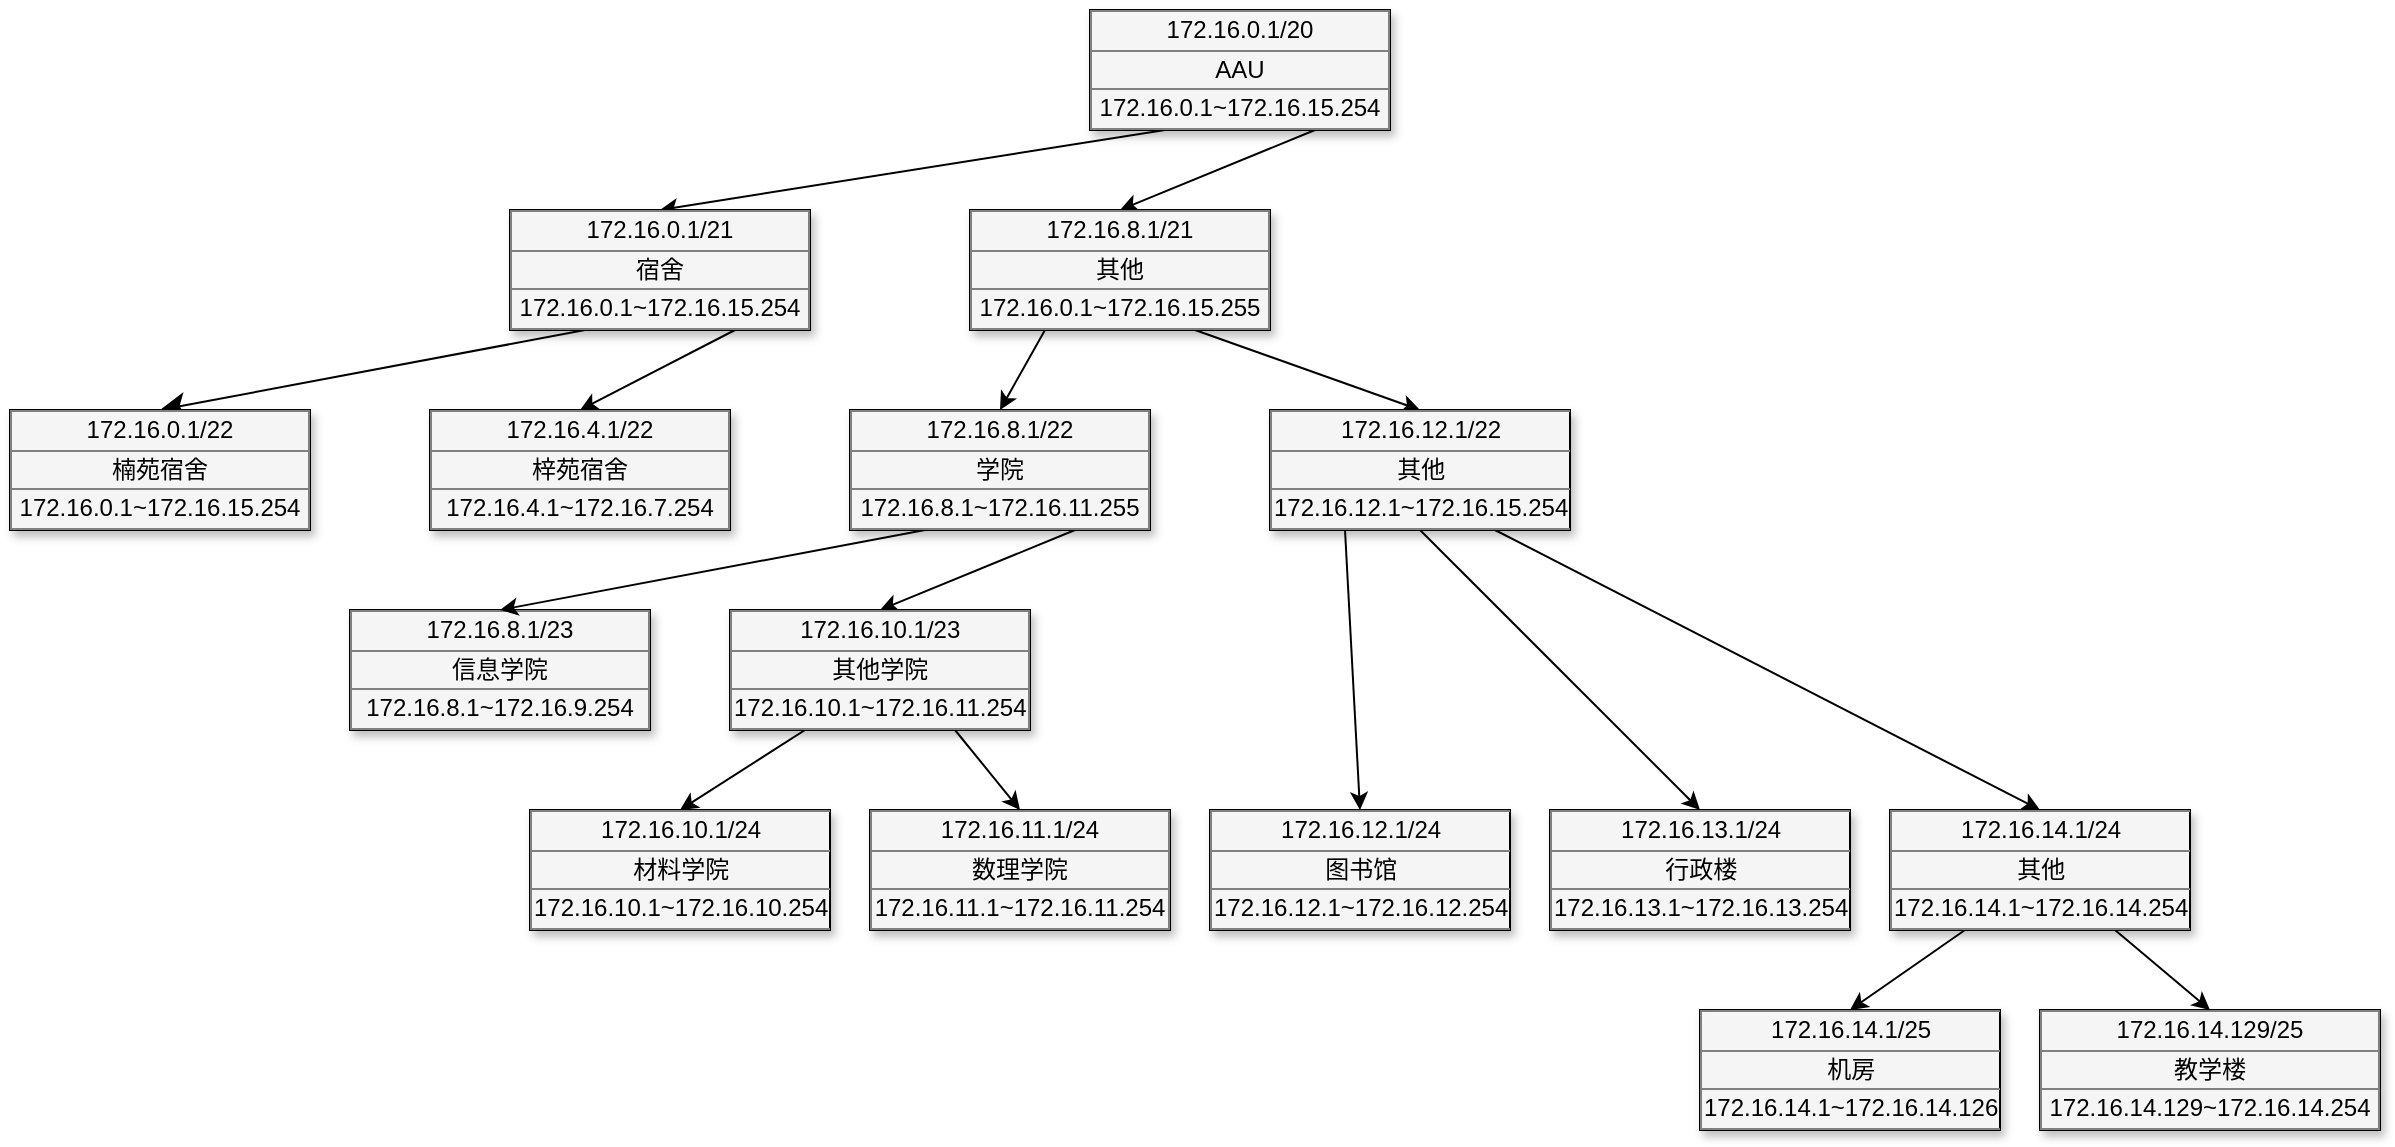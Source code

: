 <mxfile version="20.2.3" type="device"><diagram name="Page-1" id="9c096ad6-e400-ecc8-3e38-643d2caac077"><mxGraphModel dx="800" dy="688" grid="1" gridSize="10" guides="1" tooltips="1" connect="1" arrows="1" fold="1" page="1" pageScale="1.5" pageWidth="1169" pageHeight="826" background="none" math="0" shadow="0"><root><mxCell id="0" style=";html=1;"/><mxCell id="1" style=";html=1;" parent="0"/><mxCell id="3cfceab9cabfe5b9-37" style="edgeStyle=none;curved=1;html=1;startSize=10;endArrow=classic;endFill=1;endSize=10;strokeWidth=1;fontSize=12;exitX=0.25;exitY=1;exitDx=0;exitDy=0;entryX=0.5;entryY=0;entryDx=0;entryDy=0;" parent="1" source="S6mdcK5puf6rzuW5vjpa-7" target="S6mdcK5puf6rzuW5vjpa-3" edge="1"><mxGeometry relative="1" as="geometry"><mxPoint x="760" y="240" as="sourcePoint"/><mxPoint x="430.461" y="540" as="targetPoint"/></mxGeometry></mxCell><mxCell id="S6mdcK5puf6rzuW5vjpa-4" style="rounded=0;orthogonalLoop=1;jettySize=auto;html=1;exitX=0.75;exitY=1;exitDx=0;exitDy=0;entryX=0.5;entryY=0;entryDx=0;entryDy=0;" edge="1" parent="1" source="S6mdcK5puf6rzuW5vjpa-7" target="S6mdcK5puf6rzuW5vjpa-5"><mxGeometry relative="1" as="geometry"><mxPoint x="765.333" y="420" as="targetPoint"/></mxGeometry></mxCell><mxCell id="S6mdcK5puf6rzuW5vjpa-6" style="edgeStyle=none;rounded=0;orthogonalLoop=1;jettySize=auto;html=1;exitX=0.25;exitY=1;exitDx=0;exitDy=0;entryX=0.5;entryY=0;entryDx=0;entryDy=0;" edge="1" parent="1" source="30e23a8a0b95c500-1" target="S6mdcK5puf6rzuW5vjpa-7"><mxGeometry relative="1" as="geometry"><mxPoint x="1120" y="340" as="targetPoint"/></mxGeometry></mxCell><mxCell id="S6mdcK5puf6rzuW5vjpa-9" style="edgeStyle=none;rounded=0;orthogonalLoop=1;jettySize=auto;html=1;exitX=0.75;exitY=1;exitDx=0;exitDy=0;entryX=0.5;entryY=0;entryDx=0;entryDy=0;" edge="1" parent="1" source="30e23a8a0b95c500-1" target="S6mdcK5puf6rzuW5vjpa-8"><mxGeometry relative="1" as="geometry"/></mxCell><mxCell id="30e23a8a0b95c500-1" value="&lt;table border=&quot;1&quot; width=&quot;100%&quot; style=&quot;width: 100% ; height: 100% ; border-collapse: collapse&quot;&gt;&lt;tbody&gt;&lt;tr&gt;&lt;td colspan=&quot;2&quot; align=&quot;center&quot;&gt;&lt;font style=&quot;font-size: 12px;&quot;&gt;172.16.0.1/20&lt;/font&gt;&lt;/td&gt;&lt;/tr&gt;&lt;tr&gt;&lt;td align=&quot;center&quot;&gt;AAU&lt;/td&gt;&lt;/tr&gt;&lt;tr&gt;&lt;td align=&quot;center&quot;&gt;&lt;font style=&quot;font-size: 12px;&quot;&gt;172.16.0.1~172.16.15.254&lt;/font&gt;&lt;/td&gt;&lt;/tr&gt;&lt;/tbody&gt;&lt;/table&gt;" style="text;html=1;strokeColor=#000000;fillColor=#f5f5f5;overflow=fill;rounded=0;shadow=1;fontSize=12;align=center;" parent="1" vertex="1"><mxGeometry x="840" y="140" width="150" height="60" as="geometry"/></mxCell><mxCell id="S6mdcK5puf6rzuW5vjpa-3" value="&lt;table border=&quot;1&quot; width=&quot;100%&quot; style=&quot;width: 100% ; height: 100% ; border-collapse: collapse&quot;&gt;&lt;tbody&gt;&lt;tr&gt;&lt;td colspan=&quot;2&quot; align=&quot;center&quot;&gt;&lt;font style=&quot;font-size: 12px;&quot;&gt;172.16.0.1/22&lt;/font&gt;&lt;/td&gt;&lt;/tr&gt;&lt;tr&gt;&lt;td align=&quot;center&quot;&gt;楠苑宿舍&lt;/td&gt;&lt;/tr&gt;&lt;tr&gt;&lt;td align=&quot;center&quot;&gt;&lt;font style=&quot;font-size: 12px;&quot;&gt;172.16.0.1~172.16.15.254&lt;/font&gt;&lt;/td&gt;&lt;/tr&gt;&lt;/tbody&gt;&lt;/table&gt;" style="text;html=1;strokeColor=#000000;fillColor=#f5f5f5;overflow=fill;rounded=0;shadow=1;fontSize=12;align=center;" vertex="1" parent="1"><mxGeometry x="300" y="340" width="150" height="60" as="geometry"/></mxCell><mxCell id="S6mdcK5puf6rzuW5vjpa-5" value="&lt;table border=&quot;1&quot; width=&quot;100%&quot; style=&quot;width: 100% ; height: 100% ; border-collapse: collapse&quot;&gt;&lt;tbody&gt;&lt;tr&gt;&lt;td colspan=&quot;2&quot; align=&quot;center&quot;&gt;&lt;font style=&quot;font-size: 12px;&quot;&gt;172.16.4.1/22&lt;/font&gt;&lt;/td&gt;&lt;/tr&gt;&lt;tr&gt;&lt;td align=&quot;center&quot;&gt;梓苑宿舍&lt;/td&gt;&lt;/tr&gt;&lt;tr&gt;&lt;td align=&quot;center&quot;&gt;&lt;font style=&quot;font-size: 12px;&quot;&gt;172.16.4.1~172.16.7.254&lt;/font&gt;&lt;/td&gt;&lt;/tr&gt;&lt;/tbody&gt;&lt;/table&gt;" style="text;html=1;strokeColor=#000000;fillColor=#f5f5f5;overflow=fill;rounded=0;shadow=1;fontSize=12;align=center;" vertex="1" parent="1"><mxGeometry x="510" y="340" width="150" height="60" as="geometry"/></mxCell><mxCell id="S6mdcK5puf6rzuW5vjpa-7" value="&lt;table border=&quot;1&quot; width=&quot;100%&quot; style=&quot;width: 100% ; height: 100% ; border-collapse: collapse&quot;&gt;&lt;tbody&gt;&lt;tr&gt;&lt;td colspan=&quot;2&quot; align=&quot;center&quot;&gt;&lt;font style=&quot;font-size: 12px;&quot;&gt;172.16.0.1/21&lt;/font&gt;&lt;/td&gt;&lt;/tr&gt;&lt;tr&gt;&lt;td align=&quot;center&quot;&gt;宿舍&lt;/td&gt;&lt;/tr&gt;&lt;tr&gt;&lt;td align=&quot;center&quot;&gt;&lt;font style=&quot;font-size: 12px;&quot;&gt;172.16.0.1~172.16.15.254&lt;/font&gt;&lt;/td&gt;&lt;/tr&gt;&lt;/tbody&gt;&lt;/table&gt;" style="text;html=1;strokeColor=#000000;fillColor=#f5f5f5;overflow=fill;rounded=0;shadow=1;fontSize=12;align=center;" vertex="1" parent="1"><mxGeometry x="550" y="240" width="150" height="60" as="geometry"/></mxCell><mxCell id="S6mdcK5puf6rzuW5vjpa-12" style="edgeStyle=none;rounded=0;orthogonalLoop=1;jettySize=auto;html=1;exitX=0.25;exitY=1;exitDx=0;exitDy=0;entryX=0.5;entryY=0;entryDx=0;entryDy=0;" edge="1" parent="1" source="S6mdcK5puf6rzuW5vjpa-8" target="S6mdcK5puf6rzuW5vjpa-11"><mxGeometry relative="1" as="geometry"/></mxCell><mxCell id="S6mdcK5puf6rzuW5vjpa-22" style="edgeStyle=none;rounded=0;orthogonalLoop=1;jettySize=auto;html=1;exitX=0.75;exitY=1;exitDx=0;exitDy=0;entryX=0.5;entryY=0;entryDx=0;entryDy=0;" edge="1" parent="1" source="S6mdcK5puf6rzuW5vjpa-8" target="S6mdcK5puf6rzuW5vjpa-21"><mxGeometry relative="1" as="geometry"/></mxCell><mxCell id="S6mdcK5puf6rzuW5vjpa-8" value="&lt;table border=&quot;1&quot; width=&quot;100%&quot; style=&quot;width: 100% ; height: 100% ; border-collapse: collapse&quot;&gt;&lt;tbody&gt;&lt;tr&gt;&lt;td colspan=&quot;2&quot; align=&quot;center&quot;&gt;&lt;font style=&quot;font-size: 12px;&quot;&gt;172.16.8.1/21&lt;/font&gt;&lt;/td&gt;&lt;/tr&gt;&lt;tr&gt;&lt;td align=&quot;center&quot;&gt;其他&lt;/td&gt;&lt;/tr&gt;&lt;tr&gt;&lt;td align=&quot;center&quot;&gt;&lt;font style=&quot;font-size: 12px;&quot;&gt;172.16.0.1~172.16.15.255&lt;/font&gt;&lt;/td&gt;&lt;/tr&gt;&lt;/tbody&gt;&lt;/table&gt;" style="text;html=1;strokeColor=#000000;fillColor=#f5f5f5;overflow=fill;rounded=0;shadow=1;fontSize=12;align=center;" vertex="1" parent="1"><mxGeometry x="780" y="240" width="150" height="60" as="geometry"/></mxCell><mxCell id="S6mdcK5puf6rzuW5vjpa-10" value="&lt;table border=&quot;1&quot; width=&quot;100%&quot; style=&quot;width: 100% ; height: 100% ; border-collapse: collapse&quot;&gt;&lt;tbody&gt;&lt;tr&gt;&lt;td colspan=&quot;2&quot; align=&quot;center&quot;&gt;&lt;font style=&quot;font-size: 12px;&quot;&gt;172.16.8.1/23&lt;/font&gt;&lt;/td&gt;&lt;/tr&gt;&lt;tr&gt;&lt;td align=&quot;center&quot;&gt;信息学院&lt;/td&gt;&lt;/tr&gt;&lt;tr&gt;&lt;td align=&quot;center&quot;&gt;&lt;font style=&quot;font-size: 12px;&quot;&gt;172.16.8.1~172.16.9.254&lt;/font&gt;&lt;/td&gt;&lt;/tr&gt;&lt;/tbody&gt;&lt;/table&gt;" style="text;html=1;strokeColor=#000000;fillColor=#f5f5f5;overflow=fill;rounded=0;shadow=1;fontSize=12;align=center;" vertex="1" parent="1"><mxGeometry x="470" y="440" width="150" height="60" as="geometry"/></mxCell><mxCell id="S6mdcK5puf6rzuW5vjpa-13" style="edgeStyle=none;rounded=0;orthogonalLoop=1;jettySize=auto;html=1;exitX=0.25;exitY=1;exitDx=0;exitDy=0;entryX=0.5;entryY=0;entryDx=0;entryDy=0;" edge="1" parent="1" source="S6mdcK5puf6rzuW5vjpa-11" target="S6mdcK5puf6rzuW5vjpa-10"><mxGeometry relative="1" as="geometry"/></mxCell><mxCell id="S6mdcK5puf6rzuW5vjpa-16" style="edgeStyle=none;rounded=0;orthogonalLoop=1;jettySize=auto;html=1;exitX=0.75;exitY=1;exitDx=0;exitDy=0;entryX=0.5;entryY=0;entryDx=0;entryDy=0;" edge="1" parent="1" source="S6mdcK5puf6rzuW5vjpa-11" target="S6mdcK5puf6rzuW5vjpa-15"><mxGeometry relative="1" as="geometry"/></mxCell><mxCell id="S6mdcK5puf6rzuW5vjpa-11" value="&lt;table border=&quot;1&quot; width=&quot;100%&quot; style=&quot;width: 100% ; height: 100% ; border-collapse: collapse&quot;&gt;&lt;tbody&gt;&lt;tr&gt;&lt;td colspan=&quot;2&quot; align=&quot;center&quot;&gt;&lt;font style=&quot;font-size: 12px;&quot;&gt;172.16.8.1/22&lt;/font&gt;&lt;/td&gt;&lt;/tr&gt;&lt;tr&gt;&lt;td align=&quot;center&quot;&gt;学院&lt;/td&gt;&lt;/tr&gt;&lt;tr&gt;&lt;td align=&quot;center&quot;&gt;&lt;font style=&quot;font-size: 12px;&quot;&gt;172.16.8.1~172.16.11.255&lt;/font&gt;&lt;/td&gt;&lt;/tr&gt;&lt;/tbody&gt;&lt;/table&gt;" style="text;html=1;strokeColor=#000000;fillColor=#f5f5f5;overflow=fill;rounded=0;shadow=1;fontSize=12;align=center;" vertex="1" parent="1"><mxGeometry x="720" y="340" width="150" height="60" as="geometry"/></mxCell><mxCell id="S6mdcK5puf6rzuW5vjpa-17" style="edgeStyle=none;rounded=0;orthogonalLoop=1;jettySize=auto;html=1;exitX=0.25;exitY=1;exitDx=0;exitDy=0;entryX=0.5;entryY=0;entryDx=0;entryDy=0;" edge="1" parent="1" source="S6mdcK5puf6rzuW5vjpa-15" target="S6mdcK5puf6rzuW5vjpa-18"><mxGeometry relative="1" as="geometry"><mxPoint x="1025" y="630" as="targetPoint"/></mxGeometry></mxCell><mxCell id="S6mdcK5puf6rzuW5vjpa-20" style="edgeStyle=none;rounded=0;orthogonalLoop=1;jettySize=auto;html=1;exitX=0.75;exitY=1;exitDx=0;exitDy=0;entryX=0.5;entryY=0;entryDx=0;entryDy=0;" edge="1" parent="1" source="S6mdcK5puf6rzuW5vjpa-15" target="S6mdcK5puf6rzuW5vjpa-19"><mxGeometry relative="1" as="geometry"/></mxCell><mxCell id="S6mdcK5puf6rzuW5vjpa-15" value="&lt;table border=&quot;1&quot; width=&quot;100%&quot; style=&quot;width: 100% ; height: 100% ; border-collapse: collapse&quot;&gt;&lt;tbody&gt;&lt;tr&gt;&lt;td colspan=&quot;2&quot; align=&quot;center&quot;&gt;&lt;font style=&quot;font-size: 12px;&quot;&gt;172.16.10.1/23&lt;/font&gt;&lt;/td&gt;&lt;/tr&gt;&lt;tr&gt;&lt;td align=&quot;center&quot;&gt;其他学院&lt;/td&gt;&lt;/tr&gt;&lt;tr&gt;&lt;td align=&quot;center&quot;&gt;&lt;font style=&quot;font-size: 12px;&quot;&gt;172.16.10.1~172.16.11.254&lt;/font&gt;&lt;/td&gt;&lt;/tr&gt;&lt;/tbody&gt;&lt;/table&gt;" style="text;html=1;strokeColor=#000000;fillColor=#f5f5f5;overflow=fill;rounded=0;shadow=1;fontSize=12;align=center;" vertex="1" parent="1"><mxGeometry x="660" y="440" width="150" height="60" as="geometry"/></mxCell><mxCell id="S6mdcK5puf6rzuW5vjpa-18" value="&lt;table border=&quot;1&quot; width=&quot;100%&quot; style=&quot;width: 100% ; height: 100% ; border-collapse: collapse&quot;&gt;&lt;tbody&gt;&lt;tr&gt;&lt;td colspan=&quot;2&quot; align=&quot;center&quot;&gt;&lt;font style=&quot;font-size: 12px;&quot;&gt;172.16.10.1/24&lt;/font&gt;&lt;/td&gt;&lt;/tr&gt;&lt;tr&gt;&lt;td align=&quot;center&quot;&gt;材料学院&lt;/td&gt;&lt;/tr&gt;&lt;tr&gt;&lt;td align=&quot;center&quot;&gt;&lt;font style=&quot;font-size: 12px;&quot;&gt;172.16.10.1~172.16.10.254&lt;/font&gt;&lt;/td&gt;&lt;/tr&gt;&lt;/tbody&gt;&lt;/table&gt;" style="text;html=1;strokeColor=#000000;fillColor=#f5f5f5;overflow=fill;rounded=0;shadow=1;fontSize=12;align=center;" vertex="1" parent="1"><mxGeometry x="560" y="540" width="150" height="60" as="geometry"/></mxCell><mxCell id="S6mdcK5puf6rzuW5vjpa-19" value="&lt;table border=&quot;1&quot; width=&quot;100%&quot; style=&quot;width: 100% ; height: 100% ; border-collapse: collapse&quot;&gt;&lt;tbody&gt;&lt;tr&gt;&lt;td colspan=&quot;2&quot; align=&quot;center&quot;&gt;&lt;font style=&quot;font-size: 12px;&quot;&gt;172.16.11.1/24&lt;/font&gt;&lt;/td&gt;&lt;/tr&gt;&lt;tr&gt;&lt;td align=&quot;center&quot;&gt;数理学院&lt;/td&gt;&lt;/tr&gt;&lt;tr&gt;&lt;td align=&quot;center&quot;&gt;&lt;font style=&quot;font-size: 12px;&quot;&gt;172.16.11.1~172.16.11.254&lt;/font&gt;&lt;/td&gt;&lt;/tr&gt;&lt;/tbody&gt;&lt;/table&gt;" style="text;html=1;strokeColor=#000000;fillColor=#f5f5f5;overflow=fill;rounded=0;shadow=1;fontSize=12;align=center;" vertex="1" parent="1"><mxGeometry x="730" y="540" width="150" height="60" as="geometry"/></mxCell><mxCell id="S6mdcK5puf6rzuW5vjpa-23" style="edgeStyle=none;rounded=0;orthogonalLoop=1;jettySize=auto;html=1;exitX=0.5;exitY=1;exitDx=0;exitDy=0;entryX=0.5;entryY=0;entryDx=0;entryDy=0;" edge="1" parent="1" source="S6mdcK5puf6rzuW5vjpa-21" target="S6mdcK5puf6rzuW5vjpa-24"><mxGeometry relative="1" as="geometry"><mxPoint x="1400" y="540" as="targetPoint"/></mxGeometry></mxCell><mxCell id="S6mdcK5puf6rzuW5vjpa-25" style="edgeStyle=none;rounded=0;orthogonalLoop=1;jettySize=auto;html=1;exitX=0.25;exitY=1;exitDx=0;exitDy=0;entryX=0.5;entryY=0;entryDx=0;entryDy=0;" edge="1" parent="1" source="S6mdcK5puf6rzuW5vjpa-21" target="S6mdcK5puf6rzuW5vjpa-26"><mxGeometry relative="1" as="geometry"><mxPoint x="1240" y="540" as="targetPoint"/></mxGeometry></mxCell><mxCell id="S6mdcK5puf6rzuW5vjpa-27" style="edgeStyle=none;rounded=0;orthogonalLoop=1;jettySize=auto;html=1;exitX=0.75;exitY=1;exitDx=0;exitDy=0;entryX=0.5;entryY=0;entryDx=0;entryDy=0;" edge="1" parent="1" source="S6mdcK5puf6rzuW5vjpa-21" target="S6mdcK5puf6rzuW5vjpa-28"><mxGeometry relative="1" as="geometry"><mxPoint x="1590" y="540" as="targetPoint"/></mxGeometry></mxCell><mxCell id="S6mdcK5puf6rzuW5vjpa-21" value="&lt;table border=&quot;1&quot; width=&quot;100%&quot; style=&quot;width: 100% ; height: 100% ; border-collapse: collapse&quot;&gt;&lt;tbody&gt;&lt;tr&gt;&lt;td colspan=&quot;2&quot; align=&quot;center&quot;&gt;&lt;font style=&quot;font-size: 12px;&quot;&gt;172.16.12.1/22&lt;/font&gt;&lt;/td&gt;&lt;/tr&gt;&lt;tr&gt;&lt;td align=&quot;center&quot;&gt;其他&lt;/td&gt;&lt;/tr&gt;&lt;tr&gt;&lt;td align=&quot;center&quot;&gt;&lt;font style=&quot;font-size: 12px;&quot;&gt;172.16.12.1~172.16.15.254&lt;/font&gt;&lt;/td&gt;&lt;/tr&gt;&lt;/tbody&gt;&lt;/table&gt;" style="text;html=1;strokeColor=#000000;fillColor=#f5f5f5;overflow=fill;rounded=0;shadow=1;fontSize=12;align=center;" vertex="1" parent="1"><mxGeometry x="930" y="340" width="150" height="60" as="geometry"/></mxCell><mxCell id="S6mdcK5puf6rzuW5vjpa-24" value="&lt;table border=&quot;1&quot; width=&quot;100%&quot; style=&quot;width: 100% ; height: 100% ; border-collapse: collapse&quot;&gt;&lt;tbody&gt;&lt;tr&gt;&lt;td colspan=&quot;2&quot; align=&quot;center&quot;&gt;&lt;font style=&quot;font-size: 12px;&quot;&gt;172.16.13.1/24&lt;/font&gt;&lt;/td&gt;&lt;/tr&gt;&lt;tr&gt;&lt;td align=&quot;center&quot;&gt;行政楼&lt;/td&gt;&lt;/tr&gt;&lt;tr&gt;&lt;td align=&quot;center&quot;&gt;&lt;font style=&quot;font-size: 12px;&quot;&gt;172.16.13.1~172.16.13.254&lt;/font&gt;&lt;/td&gt;&lt;/tr&gt;&lt;/tbody&gt;&lt;/table&gt;" style="text;html=1;strokeColor=#000000;fillColor=#f5f5f5;overflow=fill;rounded=0;shadow=1;fontSize=12;align=center;" vertex="1" parent="1"><mxGeometry x="1070" y="540" width="150" height="60" as="geometry"/></mxCell><mxCell id="S6mdcK5puf6rzuW5vjpa-26" value="&lt;table border=&quot;1&quot; width=&quot;100%&quot; style=&quot;width: 100% ; height: 100% ; border-collapse: collapse&quot;&gt;&lt;tbody&gt;&lt;tr&gt;&lt;td colspan=&quot;2&quot; align=&quot;center&quot;&gt;&lt;font style=&quot;font-size: 12px;&quot;&gt;172.16.12.1/24&lt;/font&gt;&lt;/td&gt;&lt;/tr&gt;&lt;tr&gt;&lt;td align=&quot;center&quot;&gt;图书馆&lt;/td&gt;&lt;/tr&gt;&lt;tr&gt;&lt;td align=&quot;center&quot;&gt;&lt;font style=&quot;font-size: 12px;&quot;&gt;172.16.12.1~172.16.12.254&lt;/font&gt;&lt;/td&gt;&lt;/tr&gt;&lt;/tbody&gt;&lt;/table&gt;" style="text;html=1;strokeColor=#000000;fillColor=#f5f5f5;overflow=fill;rounded=0;shadow=1;fontSize=12;align=center;" vertex="1" parent="1"><mxGeometry x="900" y="540" width="150" height="60" as="geometry"/></mxCell><mxCell id="S6mdcK5puf6rzuW5vjpa-29" style="edgeStyle=none;rounded=0;orthogonalLoop=1;jettySize=auto;html=1;exitX=0.25;exitY=1;exitDx=0;exitDy=0;entryX=0.5;entryY=0;entryDx=0;entryDy=0;" edge="1" parent="1" source="S6mdcK5puf6rzuW5vjpa-28" target="S6mdcK5puf6rzuW5vjpa-30"><mxGeometry relative="1" as="geometry"><mxPoint x="1225" y="640" as="targetPoint"/></mxGeometry></mxCell><mxCell id="S6mdcK5puf6rzuW5vjpa-32" style="edgeStyle=none;rounded=0;orthogonalLoop=1;jettySize=auto;html=1;exitX=0.75;exitY=1;exitDx=0;exitDy=0;entryX=0.5;entryY=0;entryDx=0;entryDy=0;" edge="1" parent="1" source="S6mdcK5puf6rzuW5vjpa-28" target="S6mdcK5puf6rzuW5vjpa-31"><mxGeometry relative="1" as="geometry"><mxPoint x="1405" y="640" as="targetPoint"/></mxGeometry></mxCell><mxCell id="S6mdcK5puf6rzuW5vjpa-28" value="&lt;table border=&quot;1&quot; width=&quot;100%&quot; style=&quot;width: 100% ; height: 100% ; border-collapse: collapse&quot;&gt;&lt;tbody&gt;&lt;tr&gt;&lt;td colspan=&quot;2&quot; align=&quot;center&quot;&gt;&lt;font style=&quot;font-size: 12px;&quot;&gt;172.16.14.1/24&lt;/font&gt;&lt;/td&gt;&lt;/tr&gt;&lt;tr&gt;&lt;td align=&quot;center&quot;&gt;其他&lt;/td&gt;&lt;/tr&gt;&lt;tr&gt;&lt;td align=&quot;center&quot;&gt;&lt;font style=&quot;font-size: 12px;&quot;&gt;172.16.14.1~172.16.14.254&lt;/font&gt;&lt;/td&gt;&lt;/tr&gt;&lt;/tbody&gt;&lt;/table&gt;" style="text;html=1;strokeColor=#000000;fillColor=#f5f5f5;overflow=fill;rounded=0;shadow=1;fontSize=12;align=center;" vertex="1" parent="1"><mxGeometry x="1240" y="540" width="150" height="60" as="geometry"/></mxCell><mxCell id="S6mdcK5puf6rzuW5vjpa-30" value="&lt;table border=&quot;1&quot; width=&quot;100%&quot; style=&quot;width: 100% ; height: 100% ; border-collapse: collapse&quot;&gt;&lt;tbody&gt;&lt;tr&gt;&lt;td colspan=&quot;2&quot; align=&quot;center&quot;&gt;&lt;font style=&quot;font-size: 12px;&quot;&gt;172.16.14.1/25&lt;/font&gt;&lt;/td&gt;&lt;/tr&gt;&lt;tr&gt;&lt;td align=&quot;center&quot;&gt;机房&lt;/td&gt;&lt;/tr&gt;&lt;tr&gt;&lt;td align=&quot;center&quot;&gt;&lt;font style=&quot;font-size: 12px;&quot;&gt;172.16.14.1~172.16.14.126&lt;/font&gt;&lt;/td&gt;&lt;/tr&gt;&lt;/tbody&gt;&lt;/table&gt;" style="text;html=1;strokeColor=#000000;fillColor=#f5f5f5;overflow=fill;rounded=0;shadow=1;fontSize=12;align=center;" vertex="1" parent="1"><mxGeometry x="1145" y="640" width="150" height="60" as="geometry"/></mxCell><mxCell id="S6mdcK5puf6rzuW5vjpa-31" value="&lt;table border=&quot;1&quot; width=&quot;100%&quot; style=&quot;width: 100% ; height: 100% ; border-collapse: collapse&quot;&gt;&lt;tbody&gt;&lt;tr&gt;&lt;td colspan=&quot;2&quot; align=&quot;center&quot;&gt;&lt;font style=&quot;font-size: 12px;&quot;&gt;172.16.14.129/25&lt;/font&gt;&lt;/td&gt;&lt;/tr&gt;&lt;tr&gt;&lt;td align=&quot;center&quot;&gt;教学楼&lt;/td&gt;&lt;/tr&gt;&lt;tr&gt;&lt;td align=&quot;center&quot;&gt;&lt;font style=&quot;font-size: 12px;&quot;&gt;172.16.14.129~172.16.14.254&lt;/font&gt;&lt;/td&gt;&lt;/tr&gt;&lt;/tbody&gt;&lt;/table&gt;" style="text;html=1;strokeColor=#000000;fillColor=#f5f5f5;overflow=fill;rounded=0;shadow=1;fontSize=12;align=center;" vertex="1" parent="1"><mxGeometry x="1315" y="640" width="170" height="60" as="geometry"/></mxCell></root></mxGraphModel></diagram></mxfile>